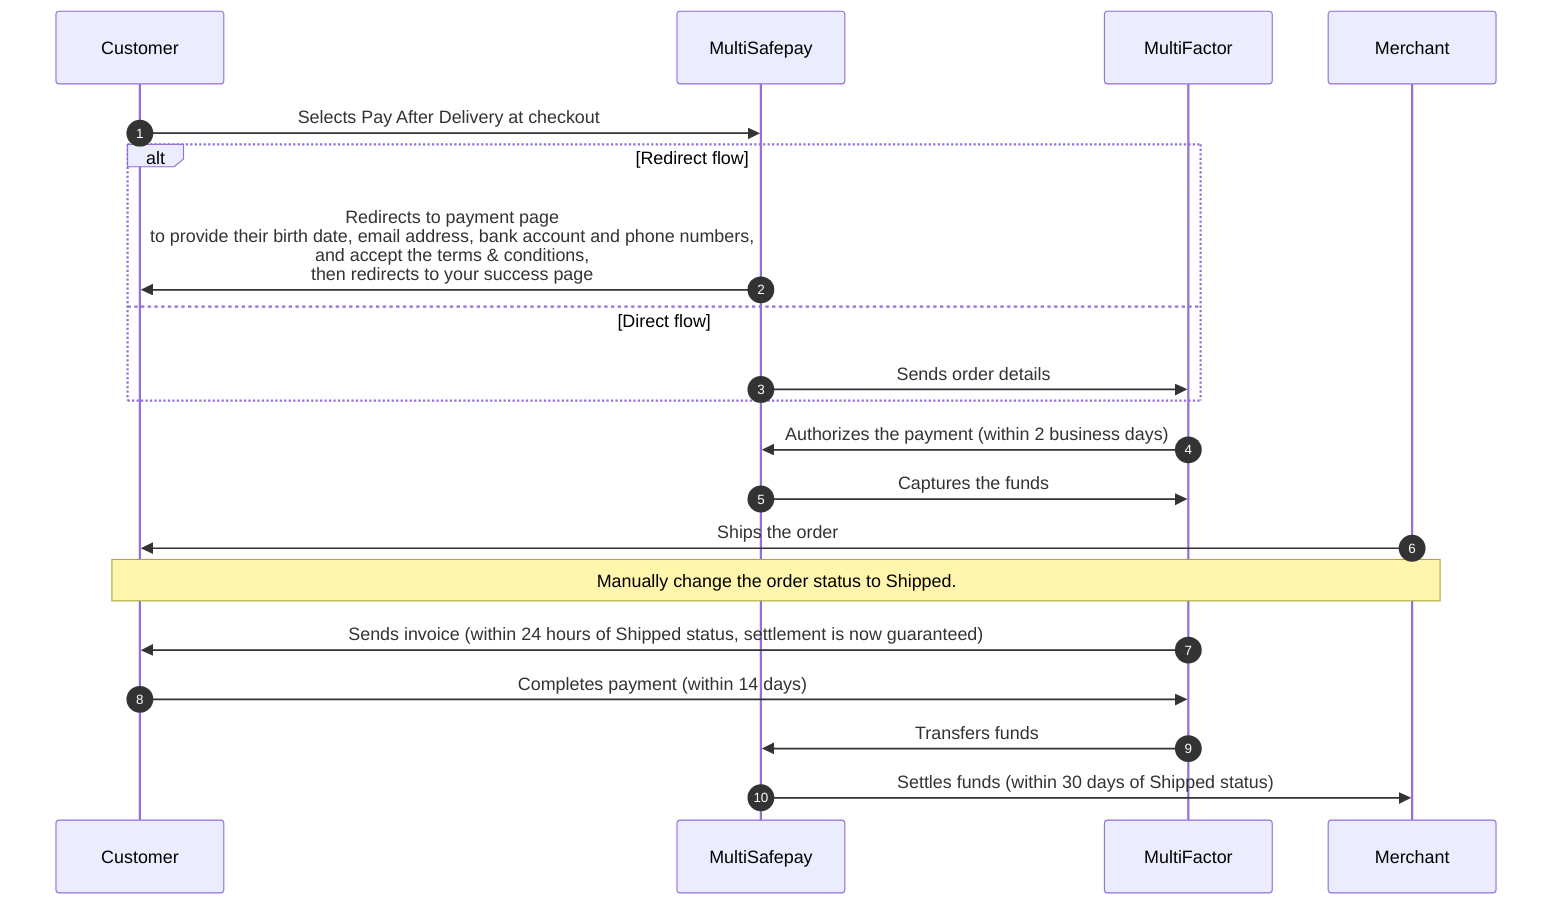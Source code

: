 sequenceDiagram
    autonumber
    participant C as Customer
    participant Mu as MultiSafepay
    participant MF as MultiFactor
    participant Me as Merchant

    C->>Mu: Selects Pay After Delivery at checkout
    alt Redirect flow
    Mu->>C: Redirects to payment page <br> to provide their birth date, email address, bank account and phone numbers, <br> and accept the terms & conditions, <br> then redirects to your success page
    else Direct flow
    Mu->>MF: Sends order details
    end
    MF->>Mu: Authorizes the payment (within 2 business days)
    Mu->>MF: Captures the funds
    Me->>C: Ships the order
    Note over Me,C: Manually change the order status to Shipped.
    MF->>C: Sends invoice (within 24 hours of Shipped status, settlement is now guaranteed)
    C->>MF: Completes payment (within 14 days)
    MF->>Mu: Transfers funds 
    Mu->>Me: Settles funds (within 30 days of Shipped status)